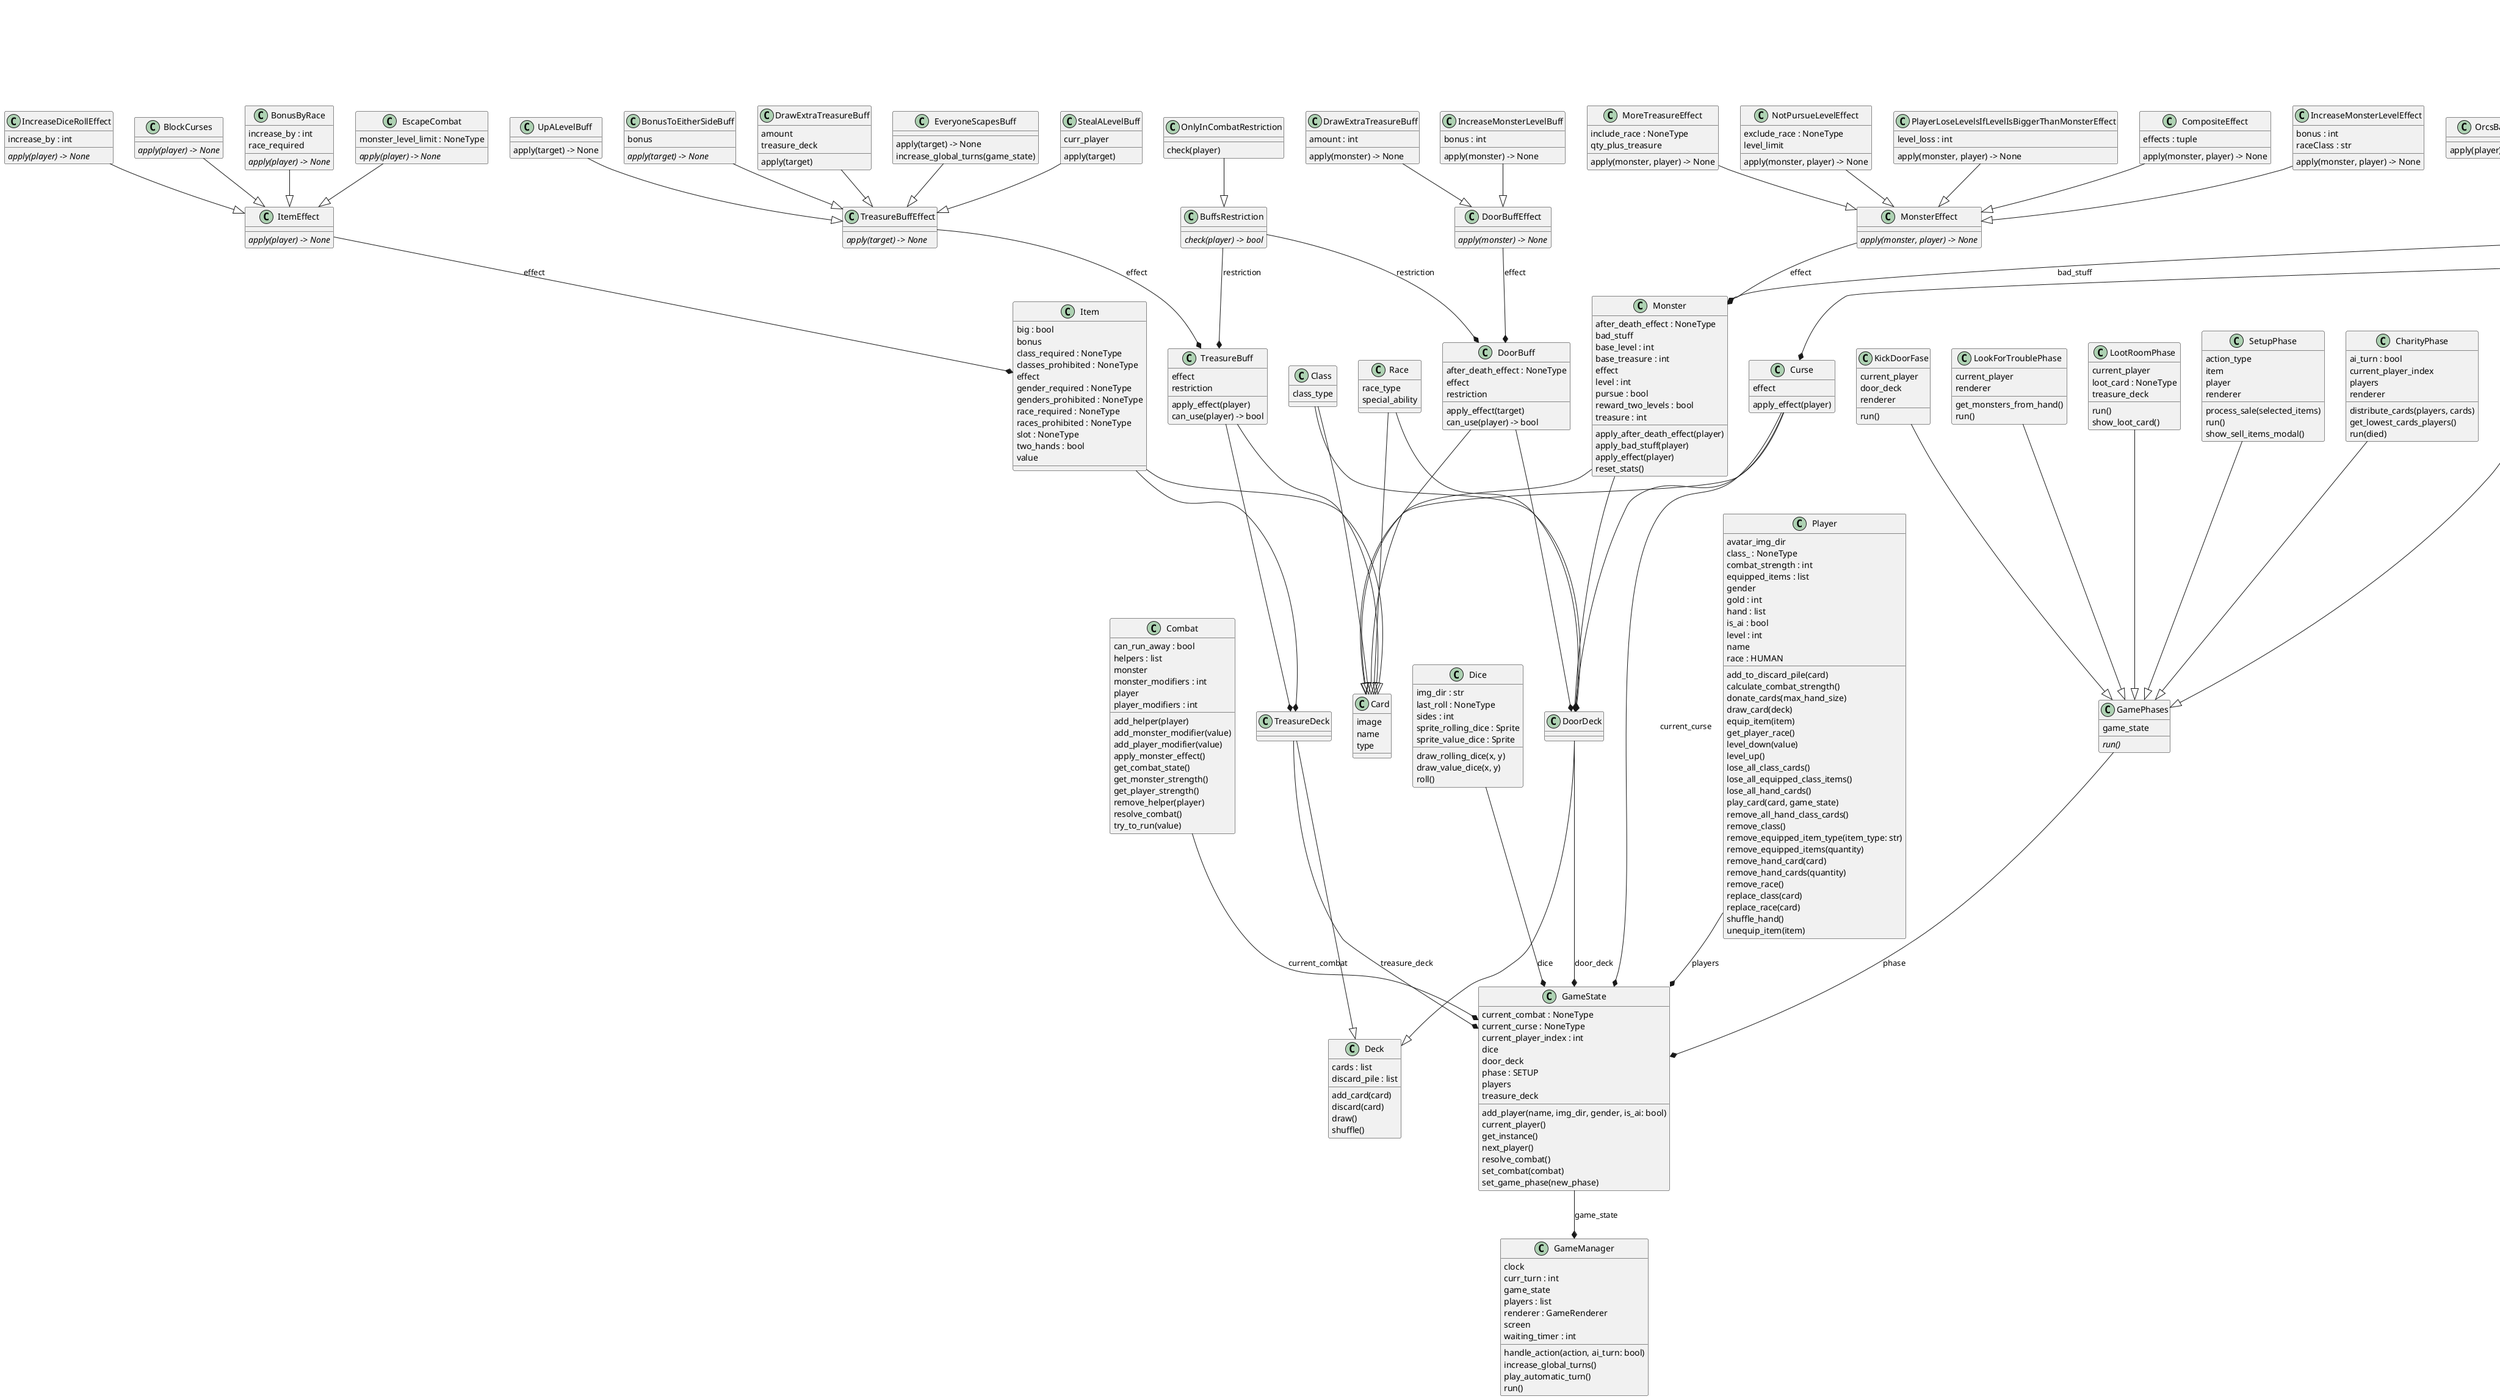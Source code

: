 @startuml classes
set namespaceSeparator none
class "ApplyDiscardCardBadStuffCurseEffect" as game.cards.curse_effect.ApplyDiscardCardBadStuffCurseEffect {
  apply(player) -> None
}
class "BlockCurses" as game.cards.item_effect.BlockCurses {
  {abstract}apply(player) -> None
}
class "BonusByRace" as game.cards.item_effect.BonusByRace {
  increase_by : int
  race_required
  {abstract}apply(player) -> None
}
class "BonusToEitherSideBuff" as game.cards.treasure_buff_effect.BonusToEitherSideBuff {
  bonus
  {abstract}apply(target) -> None
}
class "BuffsRestriction" as game.cards.buff_restriction.BuffsRestriction {
  {abstract}check(player) -> bool
}
class "Card" as game.card.Card {
  image
  name
  type
}
class "ChangeClassCurseEffect" as game.cards.curse_effect.ChangeClassCurseEffect {
  apply(player) -> None
}
class "ChangeRaceCurseEffect" as game.cards.curse_effect.ChangeRaceCurseEffect {
  apply(player) -> None
}
class "CharityPhase" as game.game_phases.charity_phase.CharityPhase {
  ai_turn : bool
  current_player_index
  players
  renderer
  distribute_cards(players, cards)
  get_lowest_cards_players()
  run(died)
}
class "Class" as game.card.Class {
  class_type
}
class "Combat" as game.combat.Combat {
  can_run_away : bool
  helpers : list
  monster
  monster_modifiers : int
  player
  player_modifiers : int
  add_helper(player)
  add_monster_modifier(value)
  add_player_modifier(value)
  apply_monster_effect()
  get_combat_state()
  get_monster_strength()
  get_player_strength()
  remove_helper(player)
  resolve_combat()
  try_to_run(value)
}
class "CombatPhase" as game.game_phases.combat_phase.CombatPhase {
  card
  player
  renderer
  run()
}
class "CompositeBadStuff" as game.cards.monster_bad_stuff.CompositeBadStuff {
  bad_stuffs : tuple
  apply(player) -> None
}
class "CompositeEffect" as game.cards.monster_effect.CompositeEffect {
  effects : tuple
  apply(monster, player) -> None
}
class "Curse" as game.card.Curse {
  effect
  apply_effect(player)
}
class "CurseEffect" as game.cards.curse_effect.CurseEffect {
  {abstract}apply(player) -> None
}
class "Death" as game.death.Death {
  player
  apply()
  {abstract}draw()
}
class "DeathBadStuff" as game.cards.monster_bad_stuff.DeathBadStuff {
  exclude_race : NoneType
  apply(player)
}
class "Deck" as game.deck.Deck {
  cards : list
  discard_pile : list
  add_card(card)
  discard(card)
  draw()
  shuffle()
}
class "Dice" as game.dice.Dice {
  img_dir : str
  last_roll : NoneType
  sides : int
  sprite_rolling_dice : Sprite
  sprite_value_dice : Sprite
  draw_rolling_dice(x, y)
  draw_value_dice(x, y)
  roll()
}
class "DoorBuff" as game.card.DoorBuff {
  after_death_effect : NoneType
  effect
  restriction
  apply_effect(target)
  can_use(player) -> bool
}
class "DoorBuffEffect" as game.cards.door_buff_effect.DoorBuffEffect {
  {abstract}apply(monster) -> None
}
class "DoorDeck" as game.deck.DoorDeck {
}
class "DrawExtraTreasureBuff" as game.cards.door_buff_effect.DrawExtraTreasureBuff {
  amount : int
  apply(monster) -> None
}
class "DrawExtraTreasureBuff" as game.cards.treasure_buff_effect.DrawExtraTreasureBuff {
  amount
  treasure_deck
  apply(target)
}
class "EscapeCombat" as game.cards.item_effect.EscapeCombat {
  monster_level_limit : NoneType
  {abstract}apply(player) -> None
}
class "EveryoneScapesBuff" as game.cards.treasure_buff_effect.EveryoneScapesBuff {
  apply(target) -> None
  increase_global_turns(game_state)
}
class "GameManager" as game.game_manager.GameManager {
  clock
  curr_turn : int
  game_state
  players : list
  renderer : GameRenderer
  screen
  waiting_timer : int
  handle_action(action, ai_turn: bool)
  increase_global_turns()
  play_automatic_turn()
  run()
}
class "GamePhases" as game.game_phases.game_phases.GamePhases {
  game_state
  {abstract}run()
}
class "GameState" as game.game_state.GameState {
  current_combat : NoneType
  current_curse : NoneType
  current_player_index : int
  dice
  door_deck
  phase : SETUP
  players
  treasure_deck
  add_player(name, img_dir, gender, is_ai: bool)
  current_player()
  get_instance()
  next_player()
  resolve_combat()
  set_combat(combat)
  set_game_phase(new_phase)
}
class "IncreaseDiceRollEffect" as game.cards.item_effect.IncreaseDiceRollEffect {
  increase_by : int
  {abstract}apply(player) -> None
}
class "IncreaseMonsterLevelBuff" as game.cards.door_buff_effect.IncreaseMonsterLevelBuff {
  bonus : int
  apply(monster) -> None
}
class "IncreaseMonsterLevelEffect" as game.cards.monster_effect.IncreaseMonsterLevelEffect {
  bonus : int
  raceClass : str
  apply(monster, player) -> None
}
class "Item" as game.card.Item {
  big : bool
  bonus
  class_required : NoneType
  classes_prohibited : NoneType
  effect
  gender_required : NoneType
  genders_prohibited : NoneType
  race_required : NoneType
  races_prohibited : NoneType
  slot : NoneType
  two_hands : bool
  value
}
class "ItemEffect" as game.cards.item_effect.ItemEffect {
  {abstract}apply(player) -> None
}
class "KickDoorFase" as game.game_phases.kick_door_phase.KickDoorFase {
  current_player
  door_deck
  renderer
  run()
}
class "LookForTroublePhase" as game.game_phases.look_for_trouble_phase.LookForTroublePhase {
  current_player
  renderer
  get_monsters_from_hand()
  run()
}
class "LootRoomPhase" as game.game_phases.loot_room_phase.LootRoomPhase {
  current_player
  loot_card : NoneType
  treasure_deck
  run()
  show_loot_card()
}
class "LoseAllClassItemsBadStuff" as game.cards.monster_bad_stuff.LoseAllClassItemsBadStuff {
  apply(player) -> None
}
class "LoseClassCurseEffect" as game.cards.curse_effect.LoseClassCurseEffect {
  apply(player) -> None
}
class "LoseEquippedItemBadStuff" as game.cards.monster_bad_stuff.LoseEquippedItemBadStuff {
  item_type : str
  apply(player) -> None
}
class "LoseEquippedItemOrLevelBadStuff" as game.cards.monster_bad_stuff.LoseEquippedItemOrLevelBadStuff {
  item_type : str
  level_loss : int
  apply(player) -> None
}
class "LoseHandCardsBadStuff" as game.cards.monster_bad_stuff.LoseHandCardsBadStuff {
  qty : NoneType
  apply(player) -> None
}
class "LoseItemsBadStuff" as game.cards.monster_bad_stuff.LoseItemsBadStuff {
  qty : NoneType
  apply(player) -> None
}
class "LoseLevelBadStuff" as game.cards.monster_bad_stuff.LoseLevelBadStuff {
  level_loss : int
  apply(player) -> None
}
class "LoseRaceCurseEffect" as game.cards.curse_effect.LoseRaceCurseEffect {
  apply(player) -> None
}
class "Monster" as game.card.Monster {
  after_death_effect : NoneType
  bad_stuff
  base_level : int
  base_treasure : int
  effect
  level : int
  pursue : bool
  reward_two_levels : bool
  treasure : int
  apply_after_death_effect(player)
  apply_bad_stuff(player)
  apply_effect(player)
  reset_stats()
}
class "MonsterBadStuff" as game.cards.monster_bad_stuff.MonsterBadStuff {
  {abstract}apply(player) -> None
}
class "MonsterEffect" as game.cards.monster_effect.MonsterEffect {
  {abstract}apply(monster, player) -> None
}
class "MoreTreasureEffect" as game.cards.monster_effect.MoreTreasureEffect {
  include_race : NoneType
  qty_plus_treasure
  apply(monster, player) -> None
}
class "NotPursueLevelEffect" as game.cards.monster_effect.NotPursueLevelEffect {
  exclude_race : NoneType
  level_limit
  apply(monster, player) -> None
}
class "OnlyInCombatRestriction" as game.cards.buff_restriction.OnlyInCombatRestriction {
  check(player)
}
class "OrcsBadStuff" as game.cards.monster_bad_stuff.OrcsBadStuff {
  apply(player) -> None
}
class "Player" as game.player.Player {
  avatar_img_dir
  class_ : NoneType
  combat_strength : int
  equipped_items : list
  gender
  gold : int
  hand : list
  is_ai : bool
  level : int
  name
  race : HUMAN
  add_to_discard_pile(card)
  calculate_combat_strength()
  donate_cards(max_hand_size)
  draw_card(deck)
  equip_item(item)
  get_player_race()
  level_down(value)
  level_up()
  lose_all_class_cards()
  lose_all_equipped_class_items()
  lose_all_hand_cards()
  play_card(card, game_state)
  remove_all_hand_class_cards()
  remove_class()
  remove_equipped_item_type(item_type: str)
  remove_equipped_items(quantity)
  remove_hand_card(card)
  remove_hand_cards(quantity)
  remove_race()
  replace_class(card)
  replace_race(card)
  shuffle_hand()
  unequip_item(item)
}
class "PlayerLoseLevelsIfLevelIsBiggerThanMonsterEffect" as game.cards.monster_effect.PlayerLoseLevelsIfLevelIsBiggerThanMonsterEffect {
  level_loss : int
  apply(monster, player) -> None
}
class "Race" as game.card.Race {
  race_type
  special_ability
}
class "SetupPhase" as game.game_phases.setup_phase.SetupPhase {
  action_type
  item
  player
  renderer
  process_sale(selected_items)
  run()
  show_sell_items_modal()
}
class "StealALevelBuff" as game.cards.treasure_buff_effect.StealALevelBuff {
  curr_player
  apply(target)
}
class "TreasureBuff" as game.card.TreasureBuff {
  effect
  restriction
  apply_effect(player)
  can_use(player) -> bool
}
class "TreasureBuffEffect" as game.cards.treasure_buff_effect.TreasureBuffEffect {
  {abstract}apply(target) -> None
}
class "TreasureDeck" as game.deck.TreasureDeck {
}
class "UpALevelBuff" as game.cards.treasure_buff_effect.UpALevelBuff {
  apply(target) -> None
}
game.card.Class --|> game.card.Card
game.card.Curse --|> game.card.Card
game.card.DoorBuff --|> game.card.Card
game.card.Item --|> game.card.Card
game.card.Monster --|> game.card.Card
game.card.Race --|> game.card.Card
game.card.TreasureBuff --|> game.card.Card
game.cards.buff_restriction.OnlyInCombatRestriction --|> game.cards.buff_restriction.BuffsRestriction
game.cards.curse_effect.ApplyDiscardCardBadStuffCurseEffect --|> game.cards.curse_effect.CurseEffect
game.cards.curse_effect.ChangeClassCurseEffect --|> game.cards.curse_effect.CurseEffect
game.cards.curse_effect.ChangeRaceCurseEffect --|> game.cards.curse_effect.CurseEffect
game.cards.curse_effect.LoseClassCurseEffect --|> game.cards.curse_effect.CurseEffect
game.cards.curse_effect.LoseRaceCurseEffect --|> game.cards.curse_effect.CurseEffect
game.cards.door_buff_effect.DrawExtraTreasureBuff --|> game.cards.door_buff_effect.DoorBuffEffect
game.cards.door_buff_effect.IncreaseMonsterLevelBuff --|> game.cards.door_buff_effect.DoorBuffEffect
game.cards.item_effect.BlockCurses --|> game.cards.item_effect.ItemEffect
game.cards.item_effect.BonusByRace --|> game.cards.item_effect.ItemEffect
game.cards.item_effect.EscapeCombat --|> game.cards.item_effect.ItemEffect
game.cards.item_effect.IncreaseDiceRollEffect --|> game.cards.item_effect.ItemEffect
game.cards.monster_bad_stuff.CompositeBadStuff --|> game.cards.monster_bad_stuff.MonsterBadStuff
game.cards.monster_bad_stuff.DeathBadStuff --|> game.cards.monster_bad_stuff.MonsterBadStuff
game.death.Death --|> game.cards.monster_bad_stuff.DeathBadStuff
game.cards.monster_bad_stuff.LoseAllClassItemsBadStuff --|> game.cards.monster_bad_stuff.MonsterBadStuff
game.cards.monster_bad_stuff.LoseEquippedItemBadStuff --|> game.cards.monster_bad_stuff.MonsterBadStuff
game.cards.monster_bad_stuff.LoseEquippedItemOrLevelBadStuff --|> game.cards.monster_bad_stuff.MonsterBadStuff
game.cards.monster_bad_stuff.LoseHandCardsBadStuff --|> game.cards.monster_bad_stuff.MonsterBadStuff
game.cards.monster_bad_stuff.LoseItemsBadStuff --|> game.cards.monster_bad_stuff.MonsterBadStuff
game.cards.monster_bad_stuff.LoseLevelBadStuff --|> game.cards.monster_bad_stuff.MonsterBadStuff
game.cards.monster_bad_stuff.OrcsBadStuff --|> game.cards.monster_bad_stuff.MonsterBadStuff
game.cards.monster_effect.CompositeEffect --|> game.cards.monster_effect.MonsterEffect
game.cards.monster_effect.IncreaseMonsterLevelEffect --|> game.cards.monster_effect.MonsterEffect
game.cards.monster_effect.MoreTreasureEffect --|> game.cards.monster_effect.MonsterEffect
game.cards.monster_effect.NotPursueLevelEffect --|> game.cards.monster_effect.MonsterEffect
game.cards.monster_effect.PlayerLoseLevelsIfLevelIsBiggerThanMonsterEffect --|> game.cards.monster_effect.MonsterEffect
game.cards.treasure_buff_effect.BonusToEitherSideBuff --|> game.cards.treasure_buff_effect.TreasureBuffEffect
game.cards.treasure_buff_effect.DrawExtraTreasureBuff --|> game.cards.treasure_buff_effect.TreasureBuffEffect
game.cards.treasure_buff_effect.EveryoneScapesBuff --|> game.cards.treasure_buff_effect.TreasureBuffEffect
game.cards.treasure_buff_effect.StealALevelBuff --|> game.cards.treasure_buff_effect.TreasureBuffEffect
game.cards.treasure_buff_effect.UpALevelBuff --|> game.cards.treasure_buff_effect.TreasureBuffEffect
game.deck.DoorDeck --|> game.deck.Deck
game.deck.TreasureDeck --|> game.deck.Deck
game.game_phases.charity_phase.CharityPhase --|> game.game_phases.game_phases.GamePhases
game.game_phases.combat_phase.CombatPhase --|> game.game_phases.game_phases.GamePhases
game.game_phases.kick_door_phase.KickDoorFase --|> game.game_phases.game_phases.GamePhases
game.game_phases.look_for_trouble_phase.LookForTroublePhase --|> game.game_phases.game_phases.GamePhases
game.game_phases.loot_room_phase.LootRoomPhase --|> game.game_phases.game_phases.GamePhases
game.game_phases.setup_phase.SetupPhase --|> game.game_phases.game_phases.GamePhases
game.card.Class --* game.deck.DoorDeck
game.card.Curse --* game.deck.DoorDeck
game.card.Curse --* game.game_state.GameState : current_curse
game.card.DoorBuff --* game.deck.DoorDeck
game.card.Item --* game.deck.TreasureDeck
game.card.Monster --* game.deck.DoorDeck
game.card.Race --* game.deck.DoorDeck
game.card.TreasureBuff --* game.deck.TreasureDeck
game.cards.buff_restriction.BuffsRestriction --* game.card.DoorBuff : restriction
game.cards.buff_restriction.BuffsRestriction --* game.card.TreasureBuff : restriction
game.cards.curse_effect.CurseEffect --* game.card.Curse : effect
game.cards.door_buff_effect.DoorBuffEffect --* game.card.DoorBuff : effect
game.cards.item_effect.ItemEffect --* game.card.Item : effect
game.cards.monster_bad_stuff.MonsterBadStuff --* game.card.Monster : bad_stuff
game.cards.monster_effect.MonsterEffect --* game.card.Monster : effect
game.cards.treasure_buff_effect.TreasureBuffEffect --* game.card.TreasureBuff : effect
game.combat.Combat --* game.game_state.GameState : current_combat
game.deck.DoorDeck --* game.game_state.GameState : door_deck
game.deck.TreasureDeck --* game.game_state.GameState : treasure_deck
game.dice.Dice --* game.game_state.GameState : dice
game.game_phases.game_phases.GamePhases --* game.game_state.GameState : phase
game.game_state.GameState --* game.game_manager.GameManager : game_state
game.player.Player --* game.game_state.GameState : players
@enduml
